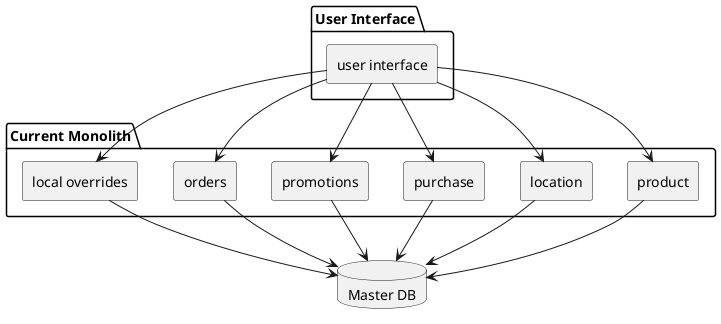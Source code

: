 @startuml
skinparam componentStyle rectangle

package "User Interface" {
    [user interface]
}

package "Current Monolith" {
    [product]
    [location]
    [purchase]
    [promotions]
    [orders]
    [local overrides]
}

[user interface] --> [product]
[user interface] --> [location]
[user interface] --> [purchase]
[user interface] --> [promotions]
[user interface] --> [orders]
[user interface] --> [local overrides]

database "Master DB" as DB
[product] --> DB
[location] --> DB
[purchase] --> DB
[promotions] --> DB
[orders] --> DB
[local overrides] --> DB
@enduml